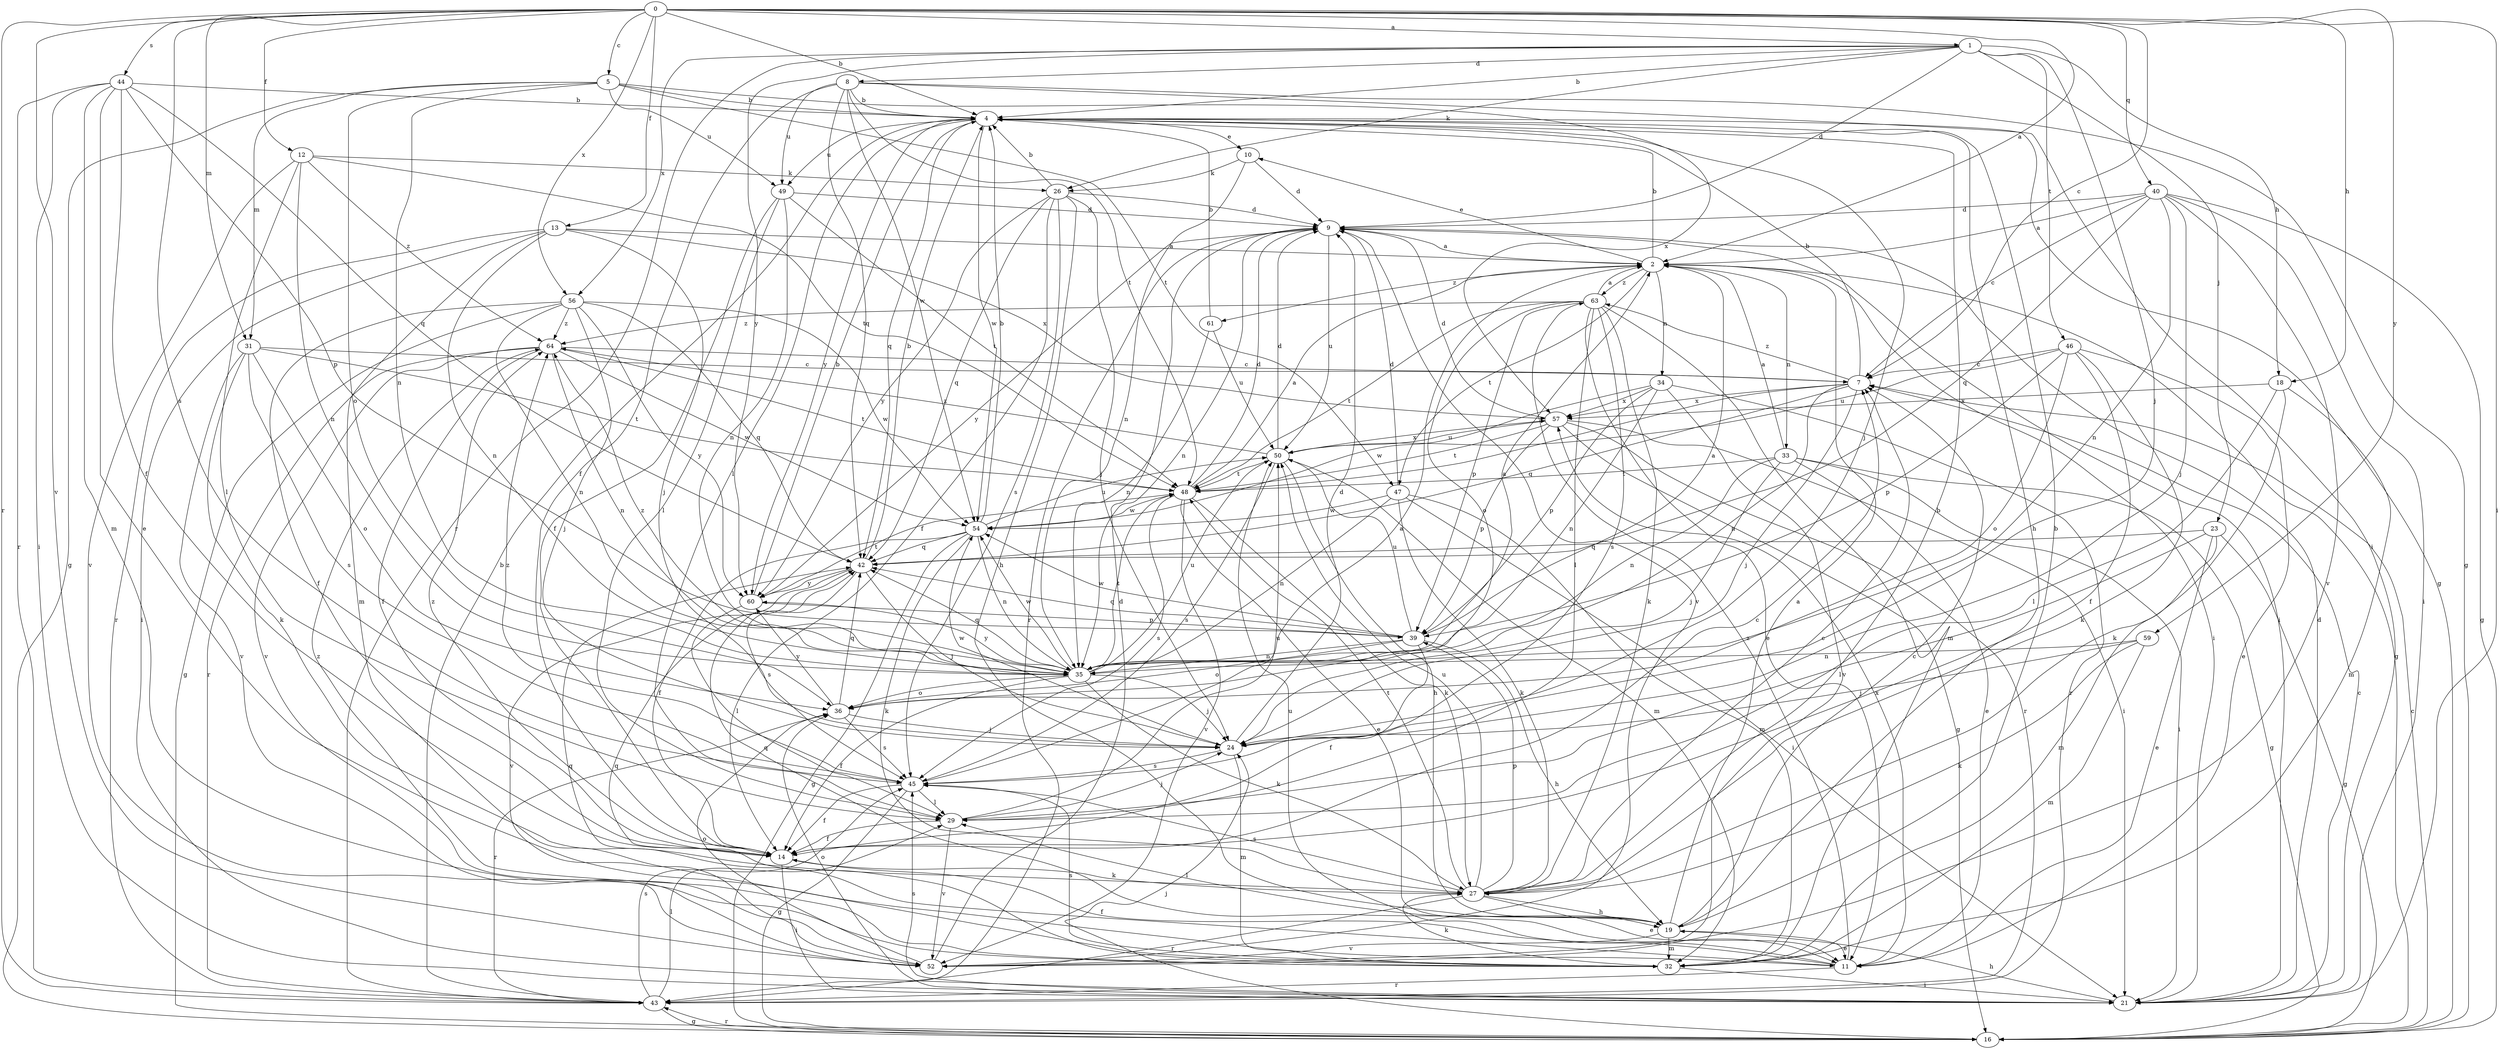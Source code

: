 strict digraph  {
0;
1;
2;
4;
5;
7;
8;
9;
10;
11;
12;
13;
14;
16;
18;
19;
21;
23;
24;
26;
27;
29;
31;
32;
33;
34;
35;
36;
39;
40;
42;
43;
44;
45;
46;
47;
48;
49;
50;
52;
54;
56;
57;
59;
60;
61;
63;
64;
0 -> 1  [label=a];
0 -> 2  [label=a];
0 -> 4  [label=b];
0 -> 5  [label=c];
0 -> 7  [label=c];
0 -> 12  [label=f];
0 -> 13  [label=f];
0 -> 18  [label=h];
0 -> 21  [label=i];
0 -> 31  [label=m];
0 -> 40  [label=q];
0 -> 43  [label=r];
0 -> 44  [label=s];
0 -> 45  [label=s];
0 -> 52  [label=v];
0 -> 56  [label=x];
0 -> 59  [label=y];
1 -> 4  [label=b];
1 -> 8  [label=d];
1 -> 9  [label=d];
1 -> 18  [label=h];
1 -> 23  [label=j];
1 -> 24  [label=j];
1 -> 26  [label=k];
1 -> 43  [label=r];
1 -> 46  [label=t];
1 -> 56  [label=x];
1 -> 60  [label=y];
2 -> 4  [label=b];
2 -> 10  [label=e];
2 -> 16  [label=g];
2 -> 21  [label=i];
2 -> 33  [label=n];
2 -> 34  [label=n];
2 -> 47  [label=t];
2 -> 61  [label=z];
2 -> 63  [label=z];
4 -> 10  [label=e];
4 -> 16  [label=g];
4 -> 19  [label=h];
4 -> 24  [label=j];
4 -> 29  [label=l];
4 -> 42  [label=q];
4 -> 49  [label=u];
4 -> 54  [label=w];
4 -> 60  [label=y];
5 -> 4  [label=b];
5 -> 16  [label=g];
5 -> 31  [label=m];
5 -> 35  [label=n];
5 -> 36  [label=o];
5 -> 47  [label=t];
5 -> 49  [label=u];
5 -> 57  [label=x];
7 -> 4  [label=b];
7 -> 24  [label=j];
7 -> 35  [label=n];
7 -> 42  [label=q];
7 -> 48  [label=t];
7 -> 57  [label=x];
7 -> 63  [label=z];
8 -> 4  [label=b];
8 -> 14  [label=f];
8 -> 16  [label=g];
8 -> 21  [label=i];
8 -> 42  [label=q];
8 -> 48  [label=t];
8 -> 49  [label=u];
8 -> 54  [label=w];
9 -> 2  [label=a];
9 -> 21  [label=i];
9 -> 35  [label=n];
9 -> 43  [label=r];
9 -> 50  [label=u];
9 -> 52  [label=v];
9 -> 60  [label=y];
10 -> 9  [label=d];
10 -> 26  [label=k];
10 -> 35  [label=n];
11 -> 14  [label=f];
11 -> 42  [label=q];
11 -> 43  [label=r];
11 -> 50  [label=u];
11 -> 57  [label=x];
11 -> 63  [label=z];
12 -> 26  [label=k];
12 -> 29  [label=l];
12 -> 35  [label=n];
12 -> 48  [label=t];
12 -> 52  [label=v];
12 -> 64  [label=z];
13 -> 2  [label=a];
13 -> 21  [label=i];
13 -> 24  [label=j];
13 -> 32  [label=m];
13 -> 35  [label=n];
13 -> 43  [label=r];
13 -> 57  [label=x];
14 -> 7  [label=c];
14 -> 21  [label=i];
14 -> 27  [label=k];
14 -> 64  [label=z];
16 -> 7  [label=c];
16 -> 24  [label=j];
16 -> 43  [label=r];
18 -> 27  [label=k];
18 -> 29  [label=l];
18 -> 32  [label=m];
18 -> 57  [label=x];
19 -> 2  [label=a];
19 -> 4  [label=b];
19 -> 7  [label=c];
19 -> 11  [label=e];
19 -> 29  [label=l];
19 -> 32  [label=m];
19 -> 42  [label=q];
19 -> 52  [label=v];
21 -> 7  [label=c];
21 -> 9  [label=d];
21 -> 19  [label=h];
21 -> 36  [label=o];
21 -> 45  [label=s];
23 -> 11  [label=e];
23 -> 16  [label=g];
23 -> 29  [label=l];
23 -> 32  [label=m];
23 -> 42  [label=q];
24 -> 9  [label=d];
24 -> 32  [label=m];
24 -> 45  [label=s];
24 -> 54  [label=w];
26 -> 4  [label=b];
26 -> 9  [label=d];
26 -> 14  [label=f];
26 -> 19  [label=h];
26 -> 24  [label=j];
26 -> 42  [label=q];
26 -> 45  [label=s];
26 -> 60  [label=y];
27 -> 4  [label=b];
27 -> 7  [label=c];
27 -> 11  [label=e];
27 -> 19  [label=h];
27 -> 39  [label=p];
27 -> 43  [label=r];
27 -> 45  [label=s];
27 -> 48  [label=t];
27 -> 50  [label=u];
29 -> 14  [label=f];
29 -> 24  [label=j];
29 -> 50  [label=u];
29 -> 52  [label=v];
31 -> 7  [label=c];
31 -> 27  [label=k];
31 -> 36  [label=o];
31 -> 45  [label=s];
31 -> 48  [label=t];
31 -> 52  [label=v];
32 -> 21  [label=i];
32 -> 27  [label=k];
32 -> 42  [label=q];
32 -> 45  [label=s];
32 -> 64  [label=z];
33 -> 2  [label=a];
33 -> 11  [label=e];
33 -> 16  [label=g];
33 -> 21  [label=i];
33 -> 24  [label=j];
33 -> 35  [label=n];
33 -> 48  [label=t];
34 -> 35  [label=n];
34 -> 39  [label=p];
34 -> 43  [label=r];
34 -> 52  [label=v];
34 -> 54  [label=w];
34 -> 57  [label=x];
35 -> 2  [label=a];
35 -> 14  [label=f];
35 -> 24  [label=j];
35 -> 27  [label=k];
35 -> 36  [label=o];
35 -> 42  [label=q];
35 -> 48  [label=t];
35 -> 50  [label=u];
35 -> 54  [label=w];
35 -> 60  [label=y];
35 -> 64  [label=z];
36 -> 24  [label=j];
36 -> 42  [label=q];
36 -> 43  [label=r];
36 -> 45  [label=s];
36 -> 60  [label=y];
39 -> 2  [label=a];
39 -> 14  [label=f];
39 -> 19  [label=h];
39 -> 35  [label=n];
39 -> 36  [label=o];
39 -> 42  [label=q];
39 -> 50  [label=u];
39 -> 54  [label=w];
40 -> 2  [label=a];
40 -> 7  [label=c];
40 -> 9  [label=d];
40 -> 16  [label=g];
40 -> 21  [label=i];
40 -> 24  [label=j];
40 -> 35  [label=n];
40 -> 42  [label=q];
40 -> 52  [label=v];
42 -> 4  [label=b];
42 -> 24  [label=j];
42 -> 45  [label=s];
42 -> 52  [label=v];
42 -> 60  [label=y];
43 -> 4  [label=b];
43 -> 16  [label=g];
43 -> 29  [label=l];
43 -> 45  [label=s];
44 -> 4  [label=b];
44 -> 11  [label=e];
44 -> 14  [label=f];
44 -> 21  [label=i];
44 -> 32  [label=m];
44 -> 39  [label=p];
44 -> 42  [label=q];
44 -> 43  [label=r];
45 -> 2  [label=a];
45 -> 14  [label=f];
45 -> 16  [label=g];
45 -> 29  [label=l];
45 -> 64  [label=z];
46 -> 7  [label=c];
46 -> 11  [label=e];
46 -> 14  [label=f];
46 -> 27  [label=k];
46 -> 36  [label=o];
46 -> 39  [label=p];
46 -> 50  [label=u];
47 -> 9  [label=d];
47 -> 21  [label=i];
47 -> 27  [label=k];
47 -> 32  [label=m];
47 -> 35  [label=n];
47 -> 54  [label=w];
48 -> 2  [label=a];
48 -> 9  [label=d];
48 -> 11  [label=e];
48 -> 27  [label=k];
48 -> 45  [label=s];
48 -> 52  [label=v];
48 -> 54  [label=w];
49 -> 9  [label=d];
49 -> 14  [label=f];
49 -> 29  [label=l];
49 -> 35  [label=n];
49 -> 48  [label=t];
50 -> 9  [label=d];
50 -> 19  [label=h];
50 -> 32  [label=m];
50 -> 45  [label=s];
50 -> 48  [label=t];
50 -> 57  [label=x];
50 -> 64  [label=z];
52 -> 9  [label=d];
52 -> 36  [label=o];
54 -> 4  [label=b];
54 -> 14  [label=f];
54 -> 16  [label=g];
54 -> 27  [label=k];
54 -> 35  [label=n];
54 -> 42  [label=q];
54 -> 50  [label=u];
56 -> 14  [label=f];
56 -> 16  [label=g];
56 -> 24  [label=j];
56 -> 35  [label=n];
56 -> 42  [label=q];
56 -> 54  [label=w];
56 -> 60  [label=y];
56 -> 64  [label=z];
57 -> 9  [label=d];
57 -> 16  [label=g];
57 -> 21  [label=i];
57 -> 39  [label=p];
57 -> 43  [label=r];
57 -> 48  [label=t];
57 -> 50  [label=u];
59 -> 24  [label=j];
59 -> 27  [label=k];
59 -> 32  [label=m];
59 -> 35  [label=n];
60 -> 4  [label=b];
60 -> 29  [label=l];
60 -> 39  [label=p];
60 -> 48  [label=t];
61 -> 4  [label=b];
61 -> 35  [label=n];
61 -> 50  [label=u];
63 -> 2  [label=a];
63 -> 11  [label=e];
63 -> 27  [label=k];
63 -> 29  [label=l];
63 -> 32  [label=m];
63 -> 36  [label=o];
63 -> 39  [label=p];
63 -> 45  [label=s];
63 -> 48  [label=t];
63 -> 64  [label=z];
64 -> 7  [label=c];
64 -> 14  [label=f];
64 -> 35  [label=n];
64 -> 43  [label=r];
64 -> 48  [label=t];
64 -> 52  [label=v];
64 -> 54  [label=w];
}
